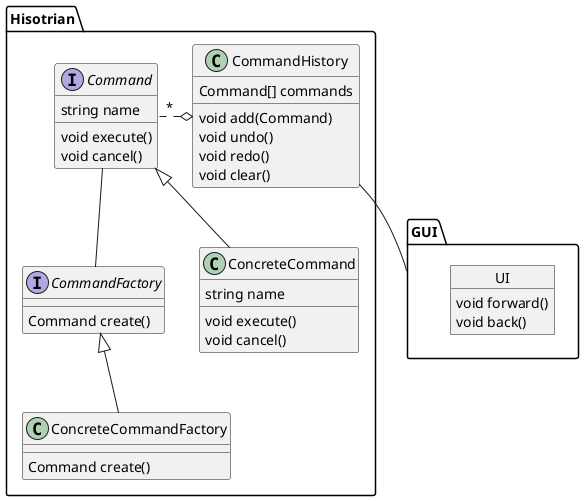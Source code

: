 @startuml

package GUI {
  object UI {
    void forward()
    void back()
  }
}

package Hisotrian {
    class ConcreteCommandFactory {
        Command create()
    }

    interface CommandFactory {
        Command create()
    }

    class ConcreteCommand {
        string name
        void execute()
        void cancel()
    }

    interface Command {
        string name
        void execute()
        void cancel()
    }

    class CommandHistory {
      Command[] commands
      void add(Command)
      void undo()
      void redo()
      void clear()
    }
}

CommandFactory <|-- ConcreteCommandFactory
Command -- CommandFactory
Command <|-- ConcreteCommand
CommandHistory o. "*" Command

CommandHistory -- GUI

@enduml

